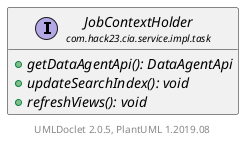 @startuml
    set namespaceSeparator none
    hide empty fields
    hide empty methods

    interface "<size:14>JobContextHolder\n<size:10>com.hack23.cia.service.impl.task" as com.hack23.cia.service.impl.task.JobContextHolder [[JobContextHolder.html]] {
        {abstract} +getDataAgentApi(): DataAgentApi
        {abstract} +updateSearchIndex(): void
        {abstract} +refreshViews(): void
    }

    center footer UMLDoclet 2.0.5, PlantUML 1.2019.08
@enduml
